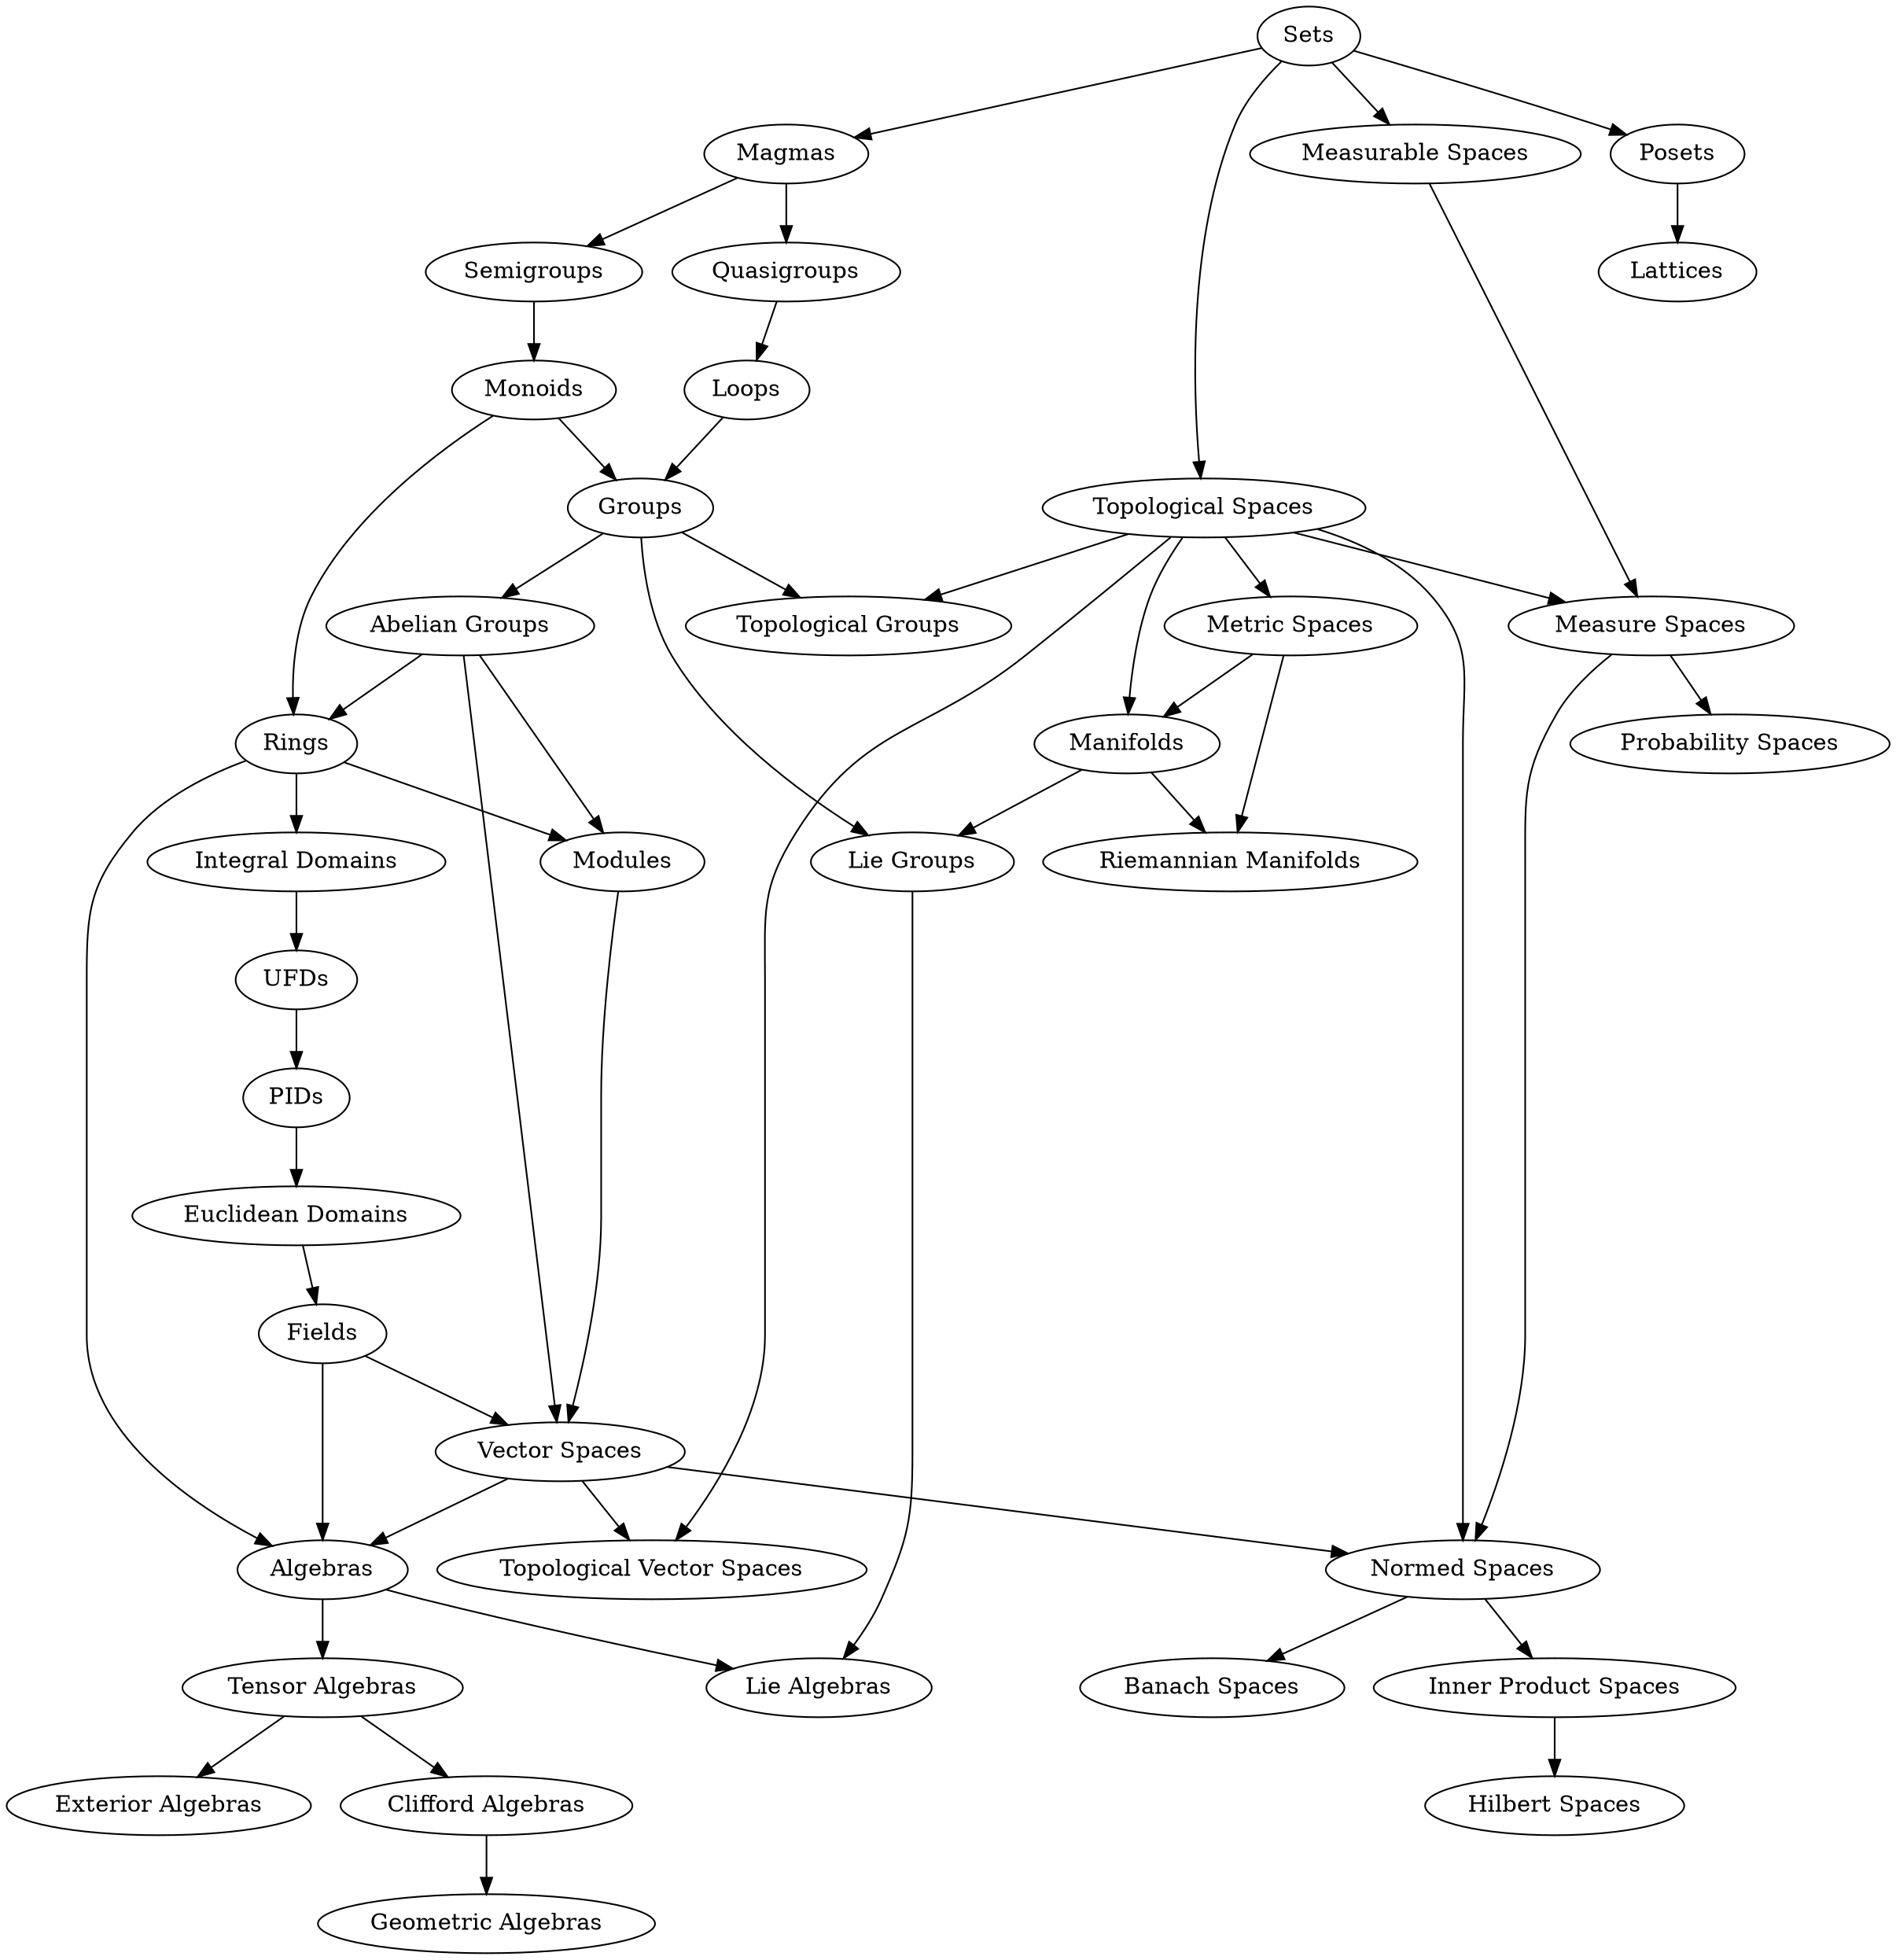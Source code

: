 digraph G {
"Sets" -> "Magmas"
"Sets" -> "Posets"
"Posets" -> "Lattices"
"Sets" -> "Topological Spaces"
"Magmas" -> "Semigroups"
"Magmas" -> "Quasigroups"
"Quasigroups" -> "Loops"
"Loops" -> "Groups"
"Semigroups" -> "Monoids"
"Monoids" -> "Groups"
"Groups" -> "Abelian Groups"
"Abelian Groups" -> "Rings"
"Monoids" -> "Rings"
"Rings" -> "Integral Domains"
"Integral Domains" -> "UFDs"
"UFDs" -> "PIDs"
"PIDs" -> "Euclidean Domains"
"Euclidean Domains" -> "Fields"
"Abelian Groups" -> "Modules"
"Rings" -> "Modules"
"Abelian Groups" -> "Vector Spaces"
"Fields" -> "Vector Spaces"
"Modules" -> "Vector Spaces"
"Vector Spaces" -> "Algebras"
"Rings" -> "Algebras"
"Fields" -> "Algebras"
"Algebras" -> "Tensor Algebras"
"Algebras" -> "Lie Algebras"
"Tensor Algebras" -> "Clifford Algebras"
"Tensor Algebras" -> "Exterior Algebras"
"Topological Spaces" -> "Metric Spaces"
"Topological Spaces" -> "Manifolds"
"Metric Spaces" -> "Manifolds"
"Manifolds" -> "Riemannian Manifolds"
"Metric Spaces" -> "Riemannian Manifolds"
"Topological Spaces" -> "Normed Spaces"
"Normed Spaces" -> "Banach Spaces"
"Normed Spaces" -> "Inner Product Spaces"
"Inner Product Spaces" -> "Hilbert Spaces"
"Measurable Spaces" -> "Measure Spaces"
"Topological Spaces" -> "Measure Spaces"
"Topological Spaces" -> "Topological Groups"
"Groups" -> "Topological Groups"
"Sets" -> "Measurable Spaces"
"Measure Spaces" -> "Probability Spaces"
"Measure Spaces" -> "Normed Spaces"
"Vector Spaces" -> "Normed Spaces"
"Topological Spaces" -> "Topological Vector Spaces"
"Vector Spaces" -> "Topological Vector Spaces"
"Manifolds" -> "Lie Groups"
"Groups" -> "Lie Groups"
"Lie Groups" -> "Lie Algebras"
"Clifford Algebras" -> "Geometric Algebras"
}
